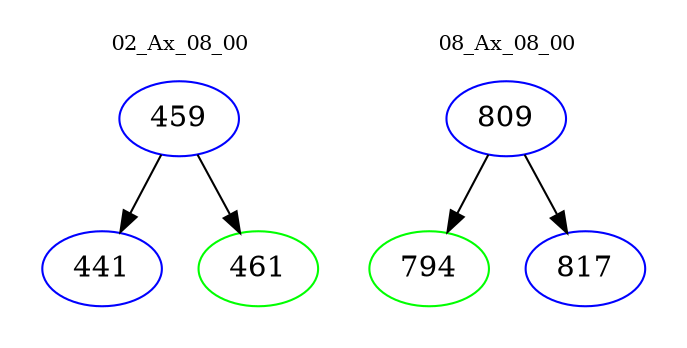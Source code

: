 digraph{
subgraph cluster_0 {
color = white
label = "02_Ax_08_00";
fontsize=10;
T0_459 [label="459", color="blue"]
T0_459 -> T0_441 [color="black"]
T0_441 [label="441", color="blue"]
T0_459 -> T0_461 [color="black"]
T0_461 [label="461", color="green"]
}
subgraph cluster_1 {
color = white
label = "08_Ax_08_00";
fontsize=10;
T1_809 [label="809", color="blue"]
T1_809 -> T1_794 [color="black"]
T1_794 [label="794", color="green"]
T1_809 -> T1_817 [color="black"]
T1_817 [label="817", color="blue"]
}
}
